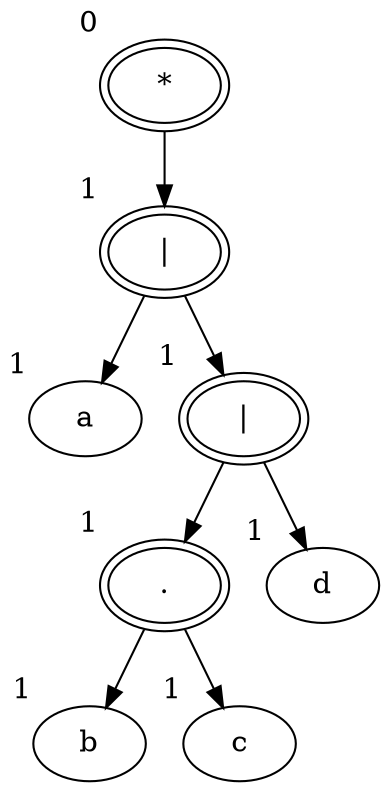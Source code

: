digraph {
  94904916350048[label="*" xlabel="0" peripheries="2"]
  94904916349440[label="|" xlabel="1" peripheries="2"]
  94904916350048  ->  94904916349440
  94904916349392[label="a" xlabel="1" peripheries="1"]
  94904916349440  ->  94904916349392
  94904916349888[label="|" xlabel="1" peripheries="2"]
  94904916349440  ->  94904916349888
  94904916349728[label="." xlabel="1" peripheries="2"]
  94904916349888  ->  94904916349728
  94904916349968[label="d" xlabel="1" peripheries="1"]
  94904916349888  ->  94904916349968
  94904916349344[label="b" xlabel="1" peripheries="1"]
  94904916349728  ->  94904916349344
  94904916349808[label="c" xlabel="1" peripheries="1"]
  94904916349728  ->  94904916349808
}
